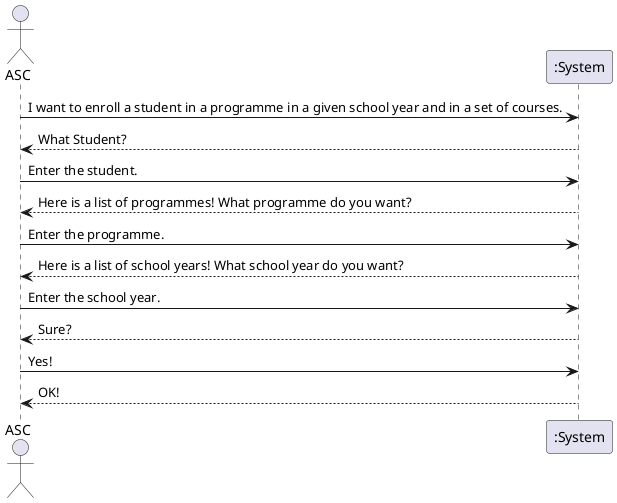 @startuml
'https://plantuml.com/sequence-diagram

actor ASC
participant ":System" as System

ASC -> System: I want to enroll a student in a programme in a given school year and in a set of courses.
System --> ASC: What Student?
ASC -> System: Enter the student.
System --> ASC: Here is a list of programmes! What programme do you want?
ASC -> System: Enter the programme.
System --> ASC: Here is a list of school years! What school year do you want?
ASC -> System: Enter the school year.
System --> ASC: Sure?
ASC -> System: Yes!
System --> ASC: OK!

@enduml